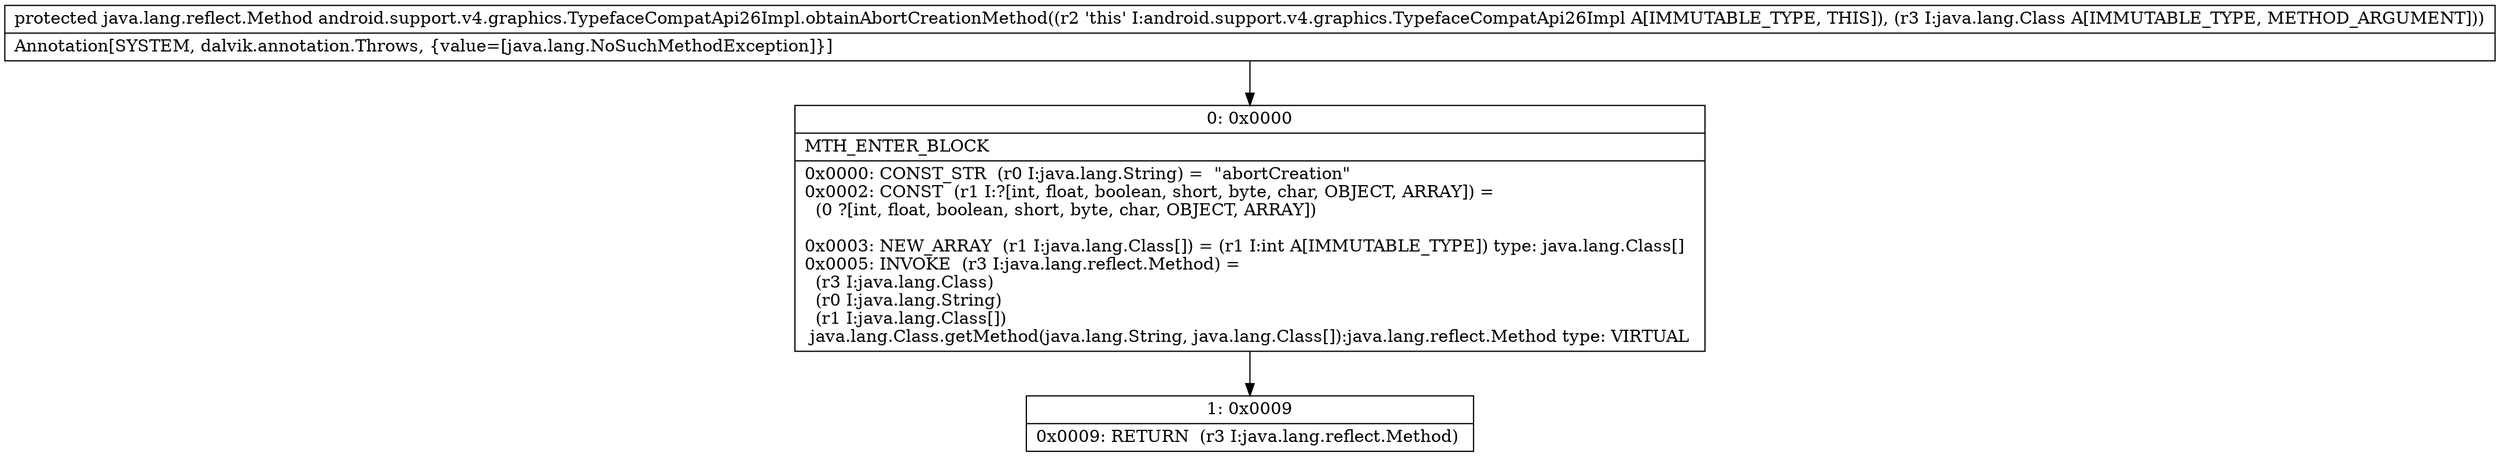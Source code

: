 digraph "CFG forandroid.support.v4.graphics.TypefaceCompatApi26Impl.obtainAbortCreationMethod(Ljava\/lang\/Class;)Ljava\/lang\/reflect\/Method;" {
Node_0 [shape=record,label="{0\:\ 0x0000|MTH_ENTER_BLOCK\l|0x0000: CONST_STR  (r0 I:java.lang.String) =  \"abortCreation\" \l0x0002: CONST  (r1 I:?[int, float, boolean, short, byte, char, OBJECT, ARRAY]) = \l  (0 ?[int, float, boolean, short, byte, char, OBJECT, ARRAY])\l \l0x0003: NEW_ARRAY  (r1 I:java.lang.Class[]) = (r1 I:int A[IMMUTABLE_TYPE]) type: java.lang.Class[] \l0x0005: INVOKE  (r3 I:java.lang.reflect.Method) = \l  (r3 I:java.lang.Class)\l  (r0 I:java.lang.String)\l  (r1 I:java.lang.Class[])\l java.lang.Class.getMethod(java.lang.String, java.lang.Class[]):java.lang.reflect.Method type: VIRTUAL \l}"];
Node_1 [shape=record,label="{1\:\ 0x0009|0x0009: RETURN  (r3 I:java.lang.reflect.Method) \l}"];
MethodNode[shape=record,label="{protected java.lang.reflect.Method android.support.v4.graphics.TypefaceCompatApi26Impl.obtainAbortCreationMethod((r2 'this' I:android.support.v4.graphics.TypefaceCompatApi26Impl A[IMMUTABLE_TYPE, THIS]), (r3 I:java.lang.Class A[IMMUTABLE_TYPE, METHOD_ARGUMENT]))  | Annotation[SYSTEM, dalvik.annotation.Throws, \{value=[java.lang.NoSuchMethodException]\}]\l}"];
MethodNode -> Node_0;
Node_0 -> Node_1;
}

